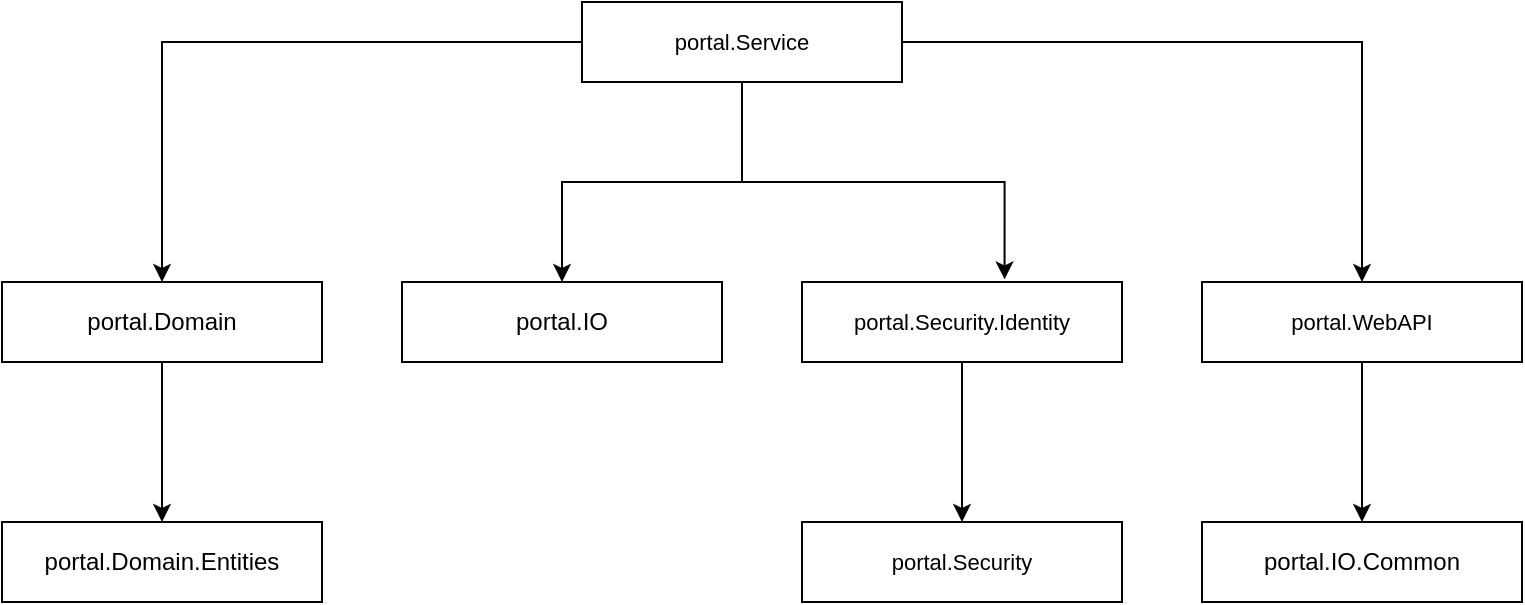 <mxfile version="20.8.5" type="device" pages="2"><diagram id="I_WMkaFnyjiuOQYxd3Ds" name="HighLevel-portal.Service"><mxGraphModel dx="1028" dy="1727" grid="1" gridSize="10" guides="1" tooltips="1" connect="1" arrows="1" fold="1" page="1" pageScale="1" pageWidth="850" pageHeight="1100" math="0" shadow="0"><root><mxCell id="0"/><mxCell id="1" parent="0"/><mxCell id="WAbrI-UfPmPH3i00s22V-248" style="edgeStyle=orthogonalEdgeStyle;rounded=0;orthogonalLoop=1;jettySize=auto;html=1;fontSize=11;" edge="1" parent="1" source="WAbrI-UfPmPH3i00s22V-235" target="WAbrI-UfPmPH3i00s22V-236"><mxGeometry relative="1" as="geometry"/></mxCell><mxCell id="WAbrI-UfPmPH3i00s22V-235" value="portal.Domain" style="rounded=0;whiteSpace=wrap;html=1;" vertex="1" parent="1"><mxGeometry x="40" y="30" width="160" height="40" as="geometry"/></mxCell><mxCell id="WAbrI-UfPmPH3i00s22V-236" value="portal.Domain.Entities" style="rounded=0;whiteSpace=wrap;html=1;" vertex="1" parent="1"><mxGeometry x="40" y="150" width="160" height="40" as="geometry"/></mxCell><mxCell id="WAbrI-UfPmPH3i00s22V-237" value="portal.IO" style="rounded=0;whiteSpace=wrap;html=1;" vertex="1" parent="1"><mxGeometry x="240" y="30" width="160" height="40" as="geometry"/></mxCell><mxCell id="WAbrI-UfPmPH3i00s22V-238" value="portal.IO.Common" style="rounded=0;whiteSpace=wrap;html=1;" vertex="1" parent="1"><mxGeometry x="640" y="150" width="160" height="40" as="geometry"/></mxCell><mxCell id="WAbrI-UfPmPH3i00s22V-240" value="&lt;font style=&quot;font-size: 11px;&quot;&gt;portal.Security&lt;/font&gt;" style="rounded=0;whiteSpace=wrap;html=1;" vertex="1" parent="1"><mxGeometry x="440" y="150" width="160" height="40" as="geometry"/></mxCell><mxCell id="WAbrI-UfPmPH3i00s22V-250" style="edgeStyle=orthogonalEdgeStyle;rounded=0;orthogonalLoop=1;jettySize=auto;html=1;fontSize=11;" edge="1" parent="1" source="WAbrI-UfPmPH3i00s22V-241" target="WAbrI-UfPmPH3i00s22V-240"><mxGeometry relative="1" as="geometry"/></mxCell><mxCell id="WAbrI-UfPmPH3i00s22V-241" value="&lt;font style=&quot;font-size: 11px;&quot;&gt;portal.Security.Identity&lt;/font&gt;" style="rounded=0;whiteSpace=wrap;html=1;" vertex="1" parent="1"><mxGeometry x="440" y="30" width="160" height="40" as="geometry"/></mxCell><mxCell id="WAbrI-UfPmPH3i00s22V-244" style="edgeStyle=orthogonalEdgeStyle;rounded=0;orthogonalLoop=1;jettySize=auto;html=1;fontSize=11;" edge="1" parent="1" source="WAbrI-UfPmPH3i00s22V-242" target="WAbrI-UfPmPH3i00s22V-235"><mxGeometry relative="1" as="geometry"/></mxCell><mxCell id="WAbrI-UfPmPH3i00s22V-245" style="edgeStyle=orthogonalEdgeStyle;rounded=0;orthogonalLoop=1;jettySize=auto;html=1;fontSize=11;" edge="1" parent="1" source="WAbrI-UfPmPH3i00s22V-242" target="WAbrI-UfPmPH3i00s22V-237"><mxGeometry relative="1" as="geometry"/></mxCell><mxCell id="WAbrI-UfPmPH3i00s22V-246" style="edgeStyle=orthogonalEdgeStyle;rounded=0;orthogonalLoop=1;jettySize=auto;html=1;entryX=0.633;entryY=-0.033;entryDx=0;entryDy=0;entryPerimeter=0;fontSize=11;" edge="1" parent="1" source="WAbrI-UfPmPH3i00s22V-242" target="WAbrI-UfPmPH3i00s22V-241"><mxGeometry relative="1" as="geometry"/></mxCell><mxCell id="WAbrI-UfPmPH3i00s22V-247" style="edgeStyle=orthogonalEdgeStyle;rounded=0;orthogonalLoop=1;jettySize=auto;html=1;entryX=0.5;entryY=0;entryDx=0;entryDy=0;fontSize=11;" edge="1" parent="1" source="WAbrI-UfPmPH3i00s22V-242" target="WAbrI-UfPmPH3i00s22V-243"><mxGeometry relative="1" as="geometry"/></mxCell><mxCell id="WAbrI-UfPmPH3i00s22V-242" value="&lt;font style=&quot;font-size: 11px;&quot;&gt;portal.Service&lt;/font&gt;" style="rounded=0;whiteSpace=wrap;html=1;" vertex="1" parent="1"><mxGeometry x="330" y="-110" width="160" height="40" as="geometry"/></mxCell><mxCell id="WAbrI-UfPmPH3i00s22V-251" style="edgeStyle=orthogonalEdgeStyle;rounded=0;orthogonalLoop=1;jettySize=auto;html=1;fontSize=11;" edge="1" parent="1" source="WAbrI-UfPmPH3i00s22V-243" target="WAbrI-UfPmPH3i00s22V-238"><mxGeometry relative="1" as="geometry"/></mxCell><mxCell id="WAbrI-UfPmPH3i00s22V-243" value="&lt;font style=&quot;font-size: 11px;&quot;&gt;portal.WebAPI&lt;/font&gt;" style="rounded=0;whiteSpace=wrap;html=1;" vertex="1" parent="1"><mxGeometry x="640" y="30" width="160" height="40" as="geometry"/></mxCell></root></mxGraphModel></diagram><diagram id="igOiRlvthUenVHA3s5Gs" name="Page-2"><mxGraphModel dx="874" dy="1633" grid="1" gridSize="10" guides="1" tooltips="1" connect="1" arrows="1" fold="1" page="1" pageScale="1" pageWidth="850" pageHeight="1100" math="0" shadow="0"><root><mxCell id="0"/><mxCell id="1" parent="0"/><mxCell id="OsiW96JRYWBTCWQ2oJOW-1" style="edgeStyle=orthogonalEdgeStyle;rounded=0;orthogonalLoop=1;jettySize=auto;html=1;fontSize=11;" edge="1" parent="1" source="OsiW96JRYWBTCWQ2oJOW-2" target="OsiW96JRYWBTCWQ2oJOW-3"><mxGeometry relative="1" as="geometry"/></mxCell><mxCell id="OsiW96JRYWBTCWQ2oJOW-2" value="portal.Domain" style="rounded=0;whiteSpace=wrap;html=1;" vertex="1" parent="1"><mxGeometry x="40" y="30" width="160" height="40" as="geometry"/></mxCell><mxCell id="OsiW96JRYWBTCWQ2oJOW-3" value="portal.Domain.Entities" style="rounded=0;whiteSpace=wrap;html=1;" vertex="1" parent="1"><mxGeometry x="40" y="150" width="160" height="40" as="geometry"/></mxCell><mxCell id="OsiW96JRYWBTCWQ2oJOW-4" value="portal.IO" style="rounded=0;whiteSpace=wrap;html=1;" vertex="1" parent="1"><mxGeometry x="240" y="30" width="160" height="40" as="geometry"/></mxCell><mxCell id="OsiW96JRYWBTCWQ2oJOW-5" value="portal.IO.Common" style="rounded=0;whiteSpace=wrap;html=1;" vertex="1" parent="1"><mxGeometry x="640" y="150" width="160" height="40" as="geometry"/></mxCell><mxCell id="OsiW96JRYWBTCWQ2oJOW-6" value="&lt;font style=&quot;font-size: 11px;&quot;&gt;portal.Security&lt;/font&gt;" style="rounded=0;whiteSpace=wrap;html=1;" vertex="1" parent="1"><mxGeometry x="440" y="150" width="160" height="40" as="geometry"/></mxCell><mxCell id="OsiW96JRYWBTCWQ2oJOW-7" style="edgeStyle=orthogonalEdgeStyle;rounded=0;orthogonalLoop=1;jettySize=auto;html=1;fontSize=11;" edge="1" parent="1" source="OsiW96JRYWBTCWQ2oJOW-8" target="OsiW96JRYWBTCWQ2oJOW-6"><mxGeometry relative="1" as="geometry"/></mxCell><mxCell id="OsiW96JRYWBTCWQ2oJOW-8" value="&lt;font style=&quot;font-size: 11px;&quot;&gt;portal.Security.Identity&lt;/font&gt;" style="rounded=0;whiteSpace=wrap;html=1;" vertex="1" parent="1"><mxGeometry x="440" y="30" width="160" height="40" as="geometry"/></mxCell><mxCell id="OsiW96JRYWBTCWQ2oJOW-9" style="edgeStyle=orthogonalEdgeStyle;rounded=0;orthogonalLoop=1;jettySize=auto;html=1;fontSize=11;" edge="1" parent="1" source="OsiW96JRYWBTCWQ2oJOW-13" target="OsiW96JRYWBTCWQ2oJOW-2"><mxGeometry relative="1" as="geometry"/></mxCell><mxCell id="OsiW96JRYWBTCWQ2oJOW-10" style="edgeStyle=orthogonalEdgeStyle;rounded=0;orthogonalLoop=1;jettySize=auto;html=1;fontSize=11;" edge="1" parent="1" source="OsiW96JRYWBTCWQ2oJOW-13" target="OsiW96JRYWBTCWQ2oJOW-4"><mxGeometry relative="1" as="geometry"/></mxCell><mxCell id="OsiW96JRYWBTCWQ2oJOW-11" style="edgeStyle=orthogonalEdgeStyle;rounded=0;orthogonalLoop=1;jettySize=auto;html=1;entryX=0.633;entryY=-0.033;entryDx=0;entryDy=0;entryPerimeter=0;fontSize=11;" edge="1" parent="1" source="OsiW96JRYWBTCWQ2oJOW-13" target="OsiW96JRYWBTCWQ2oJOW-8"><mxGeometry relative="1" as="geometry"/></mxCell><mxCell id="OsiW96JRYWBTCWQ2oJOW-12" style="edgeStyle=orthogonalEdgeStyle;rounded=0;orthogonalLoop=1;jettySize=auto;html=1;entryX=0.5;entryY=0;entryDx=0;entryDy=0;fontSize=11;" edge="1" parent="1" source="OsiW96JRYWBTCWQ2oJOW-13" target="OsiW96JRYWBTCWQ2oJOW-15"><mxGeometry relative="1" as="geometry"/></mxCell><mxCell id="OsiW96JRYWBTCWQ2oJOW-13" value="&lt;font style=&quot;font-size: 11px;&quot;&gt;portal.Service&lt;/font&gt;" style="rounded=0;whiteSpace=wrap;html=1;" vertex="1" parent="1"><mxGeometry x="330" y="-110" width="160" height="40" as="geometry"/></mxCell><mxCell id="OsiW96JRYWBTCWQ2oJOW-14" style="edgeStyle=orthogonalEdgeStyle;rounded=0;orthogonalLoop=1;jettySize=auto;html=1;fontSize=11;" edge="1" parent="1" source="OsiW96JRYWBTCWQ2oJOW-15" target="OsiW96JRYWBTCWQ2oJOW-5"><mxGeometry relative="1" as="geometry"/></mxCell><mxCell id="OsiW96JRYWBTCWQ2oJOW-15" value="&lt;font style=&quot;font-size: 11px;&quot;&gt;portal.WebAPI&lt;/font&gt;" style="rounded=0;whiteSpace=wrap;html=1;" vertex="1" parent="1"><mxGeometry x="640" y="30" width="160" height="40" as="geometry"/></mxCell><mxCell id="OsiW96JRYWBTCWQ2oJOW-17" style="edgeStyle=orthogonalEdgeStyle;rounded=0;orthogonalLoop=1;jettySize=auto;html=1;fontSize=11;" edge="1" parent="1" source="OsiW96JRYWBTCWQ2oJOW-16" target="OsiW96JRYWBTCWQ2oJOW-13"><mxGeometry relative="1" as="geometry"/></mxCell><mxCell id="OsiW96JRYWBTCWQ2oJOW-16" value="Actor" style="shape=umlActor;verticalLabelPosition=bottom;verticalAlign=top;html=1;outlineConnect=0;fontSize=11;" vertex="1" parent="1"><mxGeometry x="395" y="-310" width="30" height="60" as="geometry"/></mxCell><mxCell id="OsiW96JRYWBTCWQ2oJOW-18" value="1. User sends request&amp;nbsp;" style="text;html=1;strokeColor=none;fillColor=none;align=center;verticalAlign=middle;whiteSpace=wrap;rounded=0;fontSize=11;" vertex="1" parent="1"><mxGeometry x="300" y="-210" width="90" height="30" as="geometry"/></mxCell><mxCell id="OsiW96JRYWBTCWQ2oJOW-19" value="2. WebAPI handles the user request" style="text;html=1;strokeColor=none;fillColor=none;align=center;verticalAlign=middle;whiteSpace=wrap;rounded=0;fontSize=11;" vertex="1" parent="1"><mxGeometry x="840" y="35" width="90" height="30" as="geometry"/></mxCell></root></mxGraphModel></diagram></mxfile>
